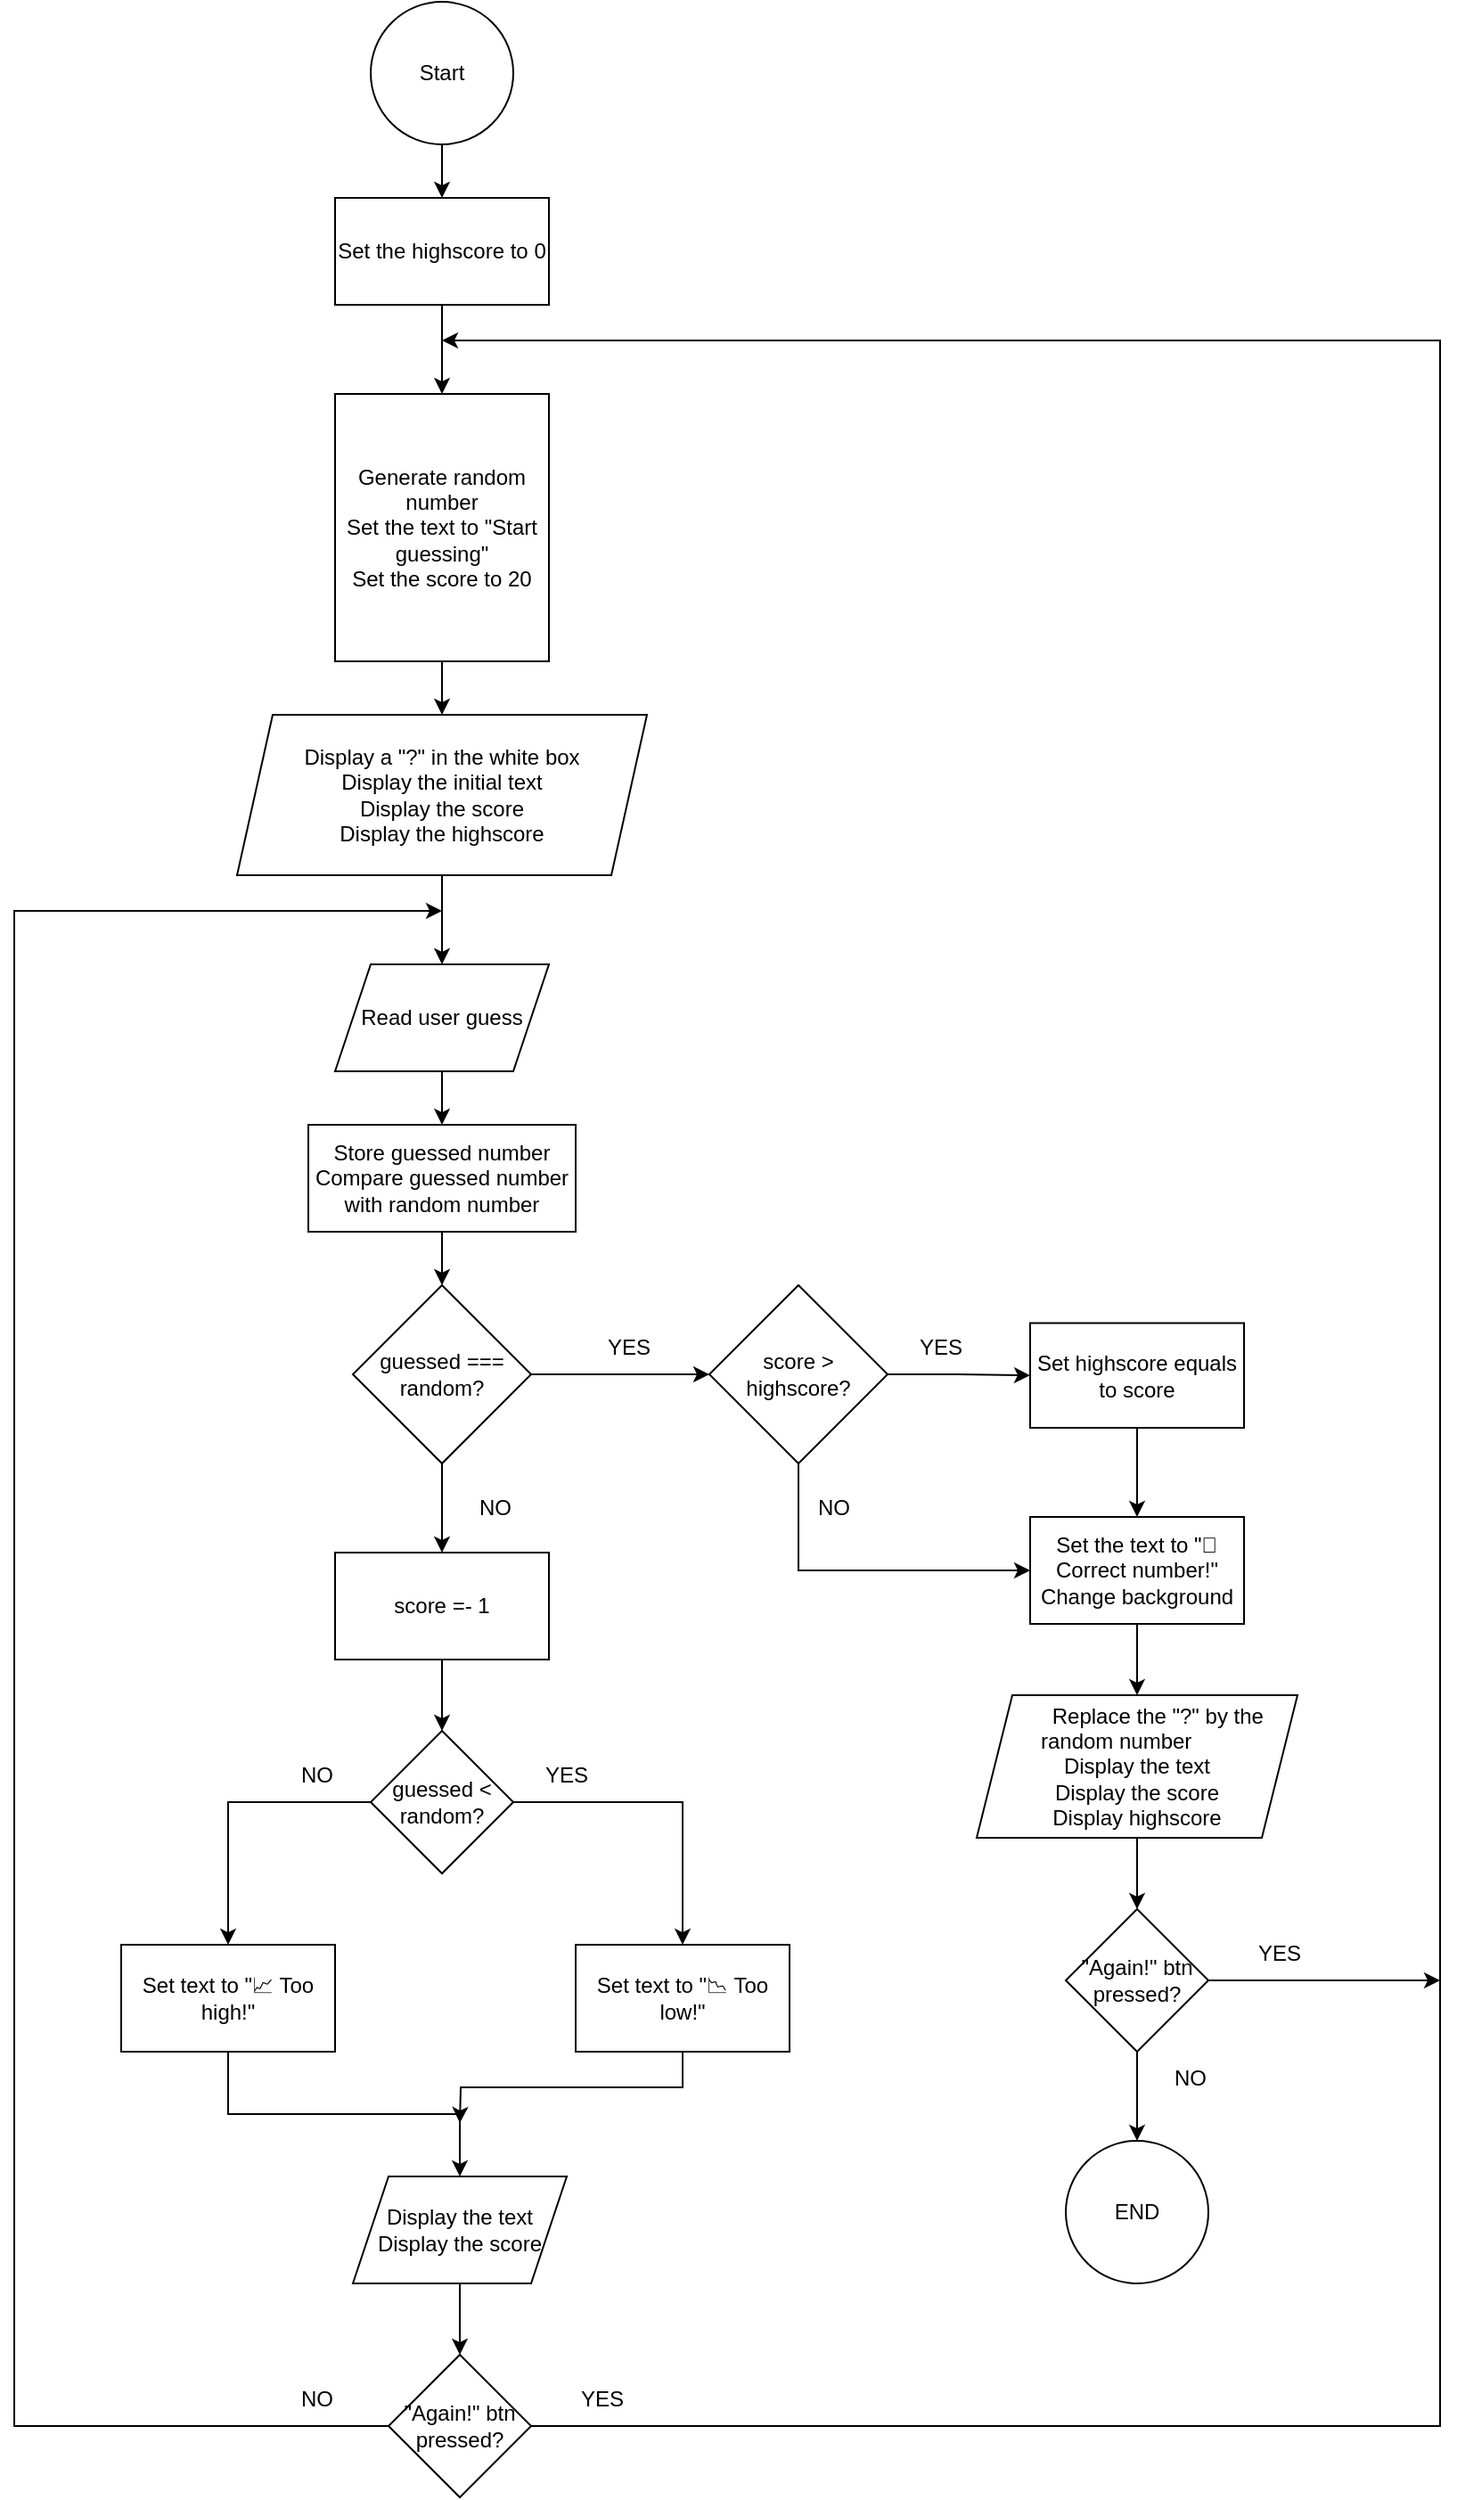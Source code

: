 <mxfile version="20.2.8" type="device"><diagram id="GjFC2Fyc5W8DQ9l_5cuz" name="Page-1"><mxGraphModel dx="868" dy="1666" grid="1" gridSize="10" guides="1" tooltips="1" connect="1" arrows="1" fold="1" page="1" pageScale="1" pageWidth="850" pageHeight="1100" background="none" math="0" shadow="0"><root><mxCell id="0"/><mxCell id="1" parent="0"/><mxCell id="WOG1eJSe5NhmqCcQnN0l-4" style="edgeStyle=orthogonalEdgeStyle;rounded=0;orthogonalLoop=1;jettySize=auto;html=1;exitX=0.5;exitY=1;exitDx=0;exitDy=0;startArrow=none;" edge="1" parent="1" source="WOG1eJSe5NhmqCcQnN0l-42" target="WOG1eJSe5NhmqCcQnN0l-2"><mxGeometry relative="1" as="geometry"/></mxCell><mxCell id="WOG1eJSe5NhmqCcQnN0l-61" style="edgeStyle=orthogonalEdgeStyle;rounded=0;orthogonalLoop=1;jettySize=auto;html=1;exitX=0.5;exitY=1;exitDx=0;exitDy=0;entryX=0.5;entryY=0;entryDx=0;entryDy=0;" edge="1" parent="1" source="WOG1eJSe5NhmqCcQnN0l-1" target="WOG1eJSe5NhmqCcQnN0l-42"><mxGeometry relative="1" as="geometry"/></mxCell><mxCell id="WOG1eJSe5NhmqCcQnN0l-1" value="Start" style="ellipse;whiteSpace=wrap;html=1;aspect=fixed;" vertex="1" parent="1"><mxGeometry x="320" y="-30" width="80" height="80" as="geometry"/></mxCell><mxCell id="WOG1eJSe5NhmqCcQnN0l-14" style="edgeStyle=orthogonalEdgeStyle;rounded=0;orthogonalLoop=1;jettySize=auto;html=1;exitX=0.5;exitY=1;exitDx=0;exitDy=0;entryX=0.5;entryY=0;entryDx=0;entryDy=0;" edge="1" parent="1" source="WOG1eJSe5NhmqCcQnN0l-2" target="WOG1eJSe5NhmqCcQnN0l-13"><mxGeometry relative="1" as="geometry"/></mxCell><mxCell id="WOG1eJSe5NhmqCcQnN0l-2" value="Generate random number&lt;br&gt;Set the text to &quot;Start guessing&quot;&lt;br&gt;Set the score to 20" style="rounded=0;whiteSpace=wrap;html=1;" vertex="1" parent="1"><mxGeometry x="300" y="190" width="120" height="150" as="geometry"/></mxCell><mxCell id="WOG1eJSe5NhmqCcQnN0l-12" style="edgeStyle=orthogonalEdgeStyle;rounded=0;orthogonalLoop=1;jettySize=auto;html=1;exitX=0.5;exitY=1;exitDx=0;exitDy=0;entryX=0.5;entryY=0;entryDx=0;entryDy=0;" edge="1" parent="1" source="WOG1eJSe5NhmqCcQnN0l-6" target="WOG1eJSe5NhmqCcQnN0l-11"><mxGeometry relative="1" as="geometry"/></mxCell><mxCell id="WOG1eJSe5NhmqCcQnN0l-6" value="Store guessed number&lt;br&gt;Compare guessed number with random number" style="rounded=0;whiteSpace=wrap;html=1;" vertex="1" parent="1"><mxGeometry x="285" y="600" width="150" height="60" as="geometry"/></mxCell><mxCell id="WOG1eJSe5NhmqCcQnN0l-9" style="edgeStyle=orthogonalEdgeStyle;rounded=0;orthogonalLoop=1;jettySize=auto;html=1;exitX=0.5;exitY=1;exitDx=0;exitDy=0;entryX=0.5;entryY=0;entryDx=0;entryDy=0;" edge="1" parent="1" source="WOG1eJSe5NhmqCcQnN0l-10" target="WOG1eJSe5NhmqCcQnN0l-6"><mxGeometry relative="1" as="geometry"><mxPoint x="360" y="600" as="sourcePoint"/></mxGeometry></mxCell><mxCell id="WOG1eJSe5NhmqCcQnN0l-10" value="Read user guess" style="shape=parallelogram;perimeter=parallelogramPerimeter;whiteSpace=wrap;html=1;fixedSize=1;" vertex="1" parent="1"><mxGeometry x="300" y="510" width="120" height="60" as="geometry"/></mxCell><mxCell id="WOG1eJSe5NhmqCcQnN0l-32" style="edgeStyle=orthogonalEdgeStyle;rounded=0;orthogonalLoop=1;jettySize=auto;html=1;exitX=0.5;exitY=1;exitDx=0;exitDy=0;entryX=0.5;entryY=0;entryDx=0;entryDy=0;" edge="1" parent="1" source="WOG1eJSe5NhmqCcQnN0l-11" target="WOG1eJSe5NhmqCcQnN0l-31"><mxGeometry relative="1" as="geometry"/></mxCell><mxCell id="WOG1eJSe5NhmqCcQnN0l-66" style="edgeStyle=orthogonalEdgeStyle;rounded=0;orthogonalLoop=1;jettySize=auto;html=1;entryX=0;entryY=0.5;entryDx=0;entryDy=0;" edge="1" parent="1" source="WOG1eJSe5NhmqCcQnN0l-11" target="WOG1eJSe5NhmqCcQnN0l-65"><mxGeometry relative="1" as="geometry"/></mxCell><mxCell id="WOG1eJSe5NhmqCcQnN0l-11" value="guessed === random?" style="rhombus;whiteSpace=wrap;html=1;" vertex="1" parent="1"><mxGeometry x="310" y="690" width="100" height="100" as="geometry"/></mxCell><mxCell id="WOG1eJSe5NhmqCcQnN0l-15" style="edgeStyle=orthogonalEdgeStyle;rounded=0;orthogonalLoop=1;jettySize=auto;html=1;entryX=0.5;entryY=0;entryDx=0;entryDy=0;" edge="1" parent="1" source="WOG1eJSe5NhmqCcQnN0l-13" target="WOG1eJSe5NhmqCcQnN0l-10"><mxGeometry relative="1" as="geometry"/></mxCell><mxCell id="WOG1eJSe5NhmqCcQnN0l-13" value="Display a &quot;?&quot; in the white box&lt;br&gt;Display the initial text&lt;br&gt;Display the score&lt;br&gt;Display the highscore" style="shape=parallelogram;perimeter=parallelogramPerimeter;whiteSpace=wrap;html=1;fixedSize=1;" vertex="1" parent="1"><mxGeometry x="245" y="370" width="230" height="90" as="geometry"/></mxCell><mxCell id="WOG1eJSe5NhmqCcQnN0l-71" style="edgeStyle=orthogonalEdgeStyle;rounded=0;orthogonalLoop=1;jettySize=auto;html=1;entryX=0.5;entryY=0;entryDx=0;entryDy=0;" edge="1" parent="1" source="WOG1eJSe5NhmqCcQnN0l-16" target="WOG1eJSe5NhmqCcQnN0l-69"><mxGeometry relative="1" as="geometry"/></mxCell><mxCell id="WOG1eJSe5NhmqCcQnN0l-16" value="Set highscore equals to score" style="rounded=0;whiteSpace=wrap;html=1;" vertex="1" parent="1"><mxGeometry x="690" y="711.25" width="120" height="58.75" as="geometry"/></mxCell><mxCell id="WOG1eJSe5NhmqCcQnN0l-18" value="YES" style="text;html=1;strokeColor=none;fillColor=none;align=center;verticalAlign=middle;whiteSpace=wrap;rounded=0;" vertex="1" parent="1"><mxGeometry x="435" y="710" width="60" height="30" as="geometry"/></mxCell><mxCell id="WOG1eJSe5NhmqCcQnN0l-24" style="edgeStyle=orthogonalEdgeStyle;rounded=0;orthogonalLoop=1;jettySize=auto;html=1;entryX=0.5;entryY=0;entryDx=0;entryDy=0;" edge="1" parent="1" source="WOG1eJSe5NhmqCcQnN0l-19" target="WOG1eJSe5NhmqCcQnN0l-23"><mxGeometry relative="1" as="geometry"/></mxCell><mxCell id="WOG1eJSe5NhmqCcQnN0l-19" value="&amp;nbsp; &amp;nbsp; &amp;nbsp; &amp;nbsp;Replace the &quot;?&quot; by the random number&amp;nbsp; &amp;nbsp; &amp;nbsp; &amp;nbsp;&lt;br&gt;Display the text&lt;br&gt;Display the score&lt;br&gt;Display highscore" style="shape=parallelogram;perimeter=parallelogramPerimeter;whiteSpace=wrap;html=1;fixedSize=1;" vertex="1" parent="1"><mxGeometry x="660" y="920" width="180" height="80" as="geometry"/></mxCell><mxCell id="WOG1eJSe5NhmqCcQnN0l-28" style="edgeStyle=orthogonalEdgeStyle;rounded=0;orthogonalLoop=1;jettySize=auto;html=1;exitX=0.5;exitY=1;exitDx=0;exitDy=0;entryX=0.5;entryY=0;entryDx=0;entryDy=0;" edge="1" parent="1" source="WOG1eJSe5NhmqCcQnN0l-23" target="WOG1eJSe5NhmqCcQnN0l-27"><mxGeometry relative="1" as="geometry"/></mxCell><mxCell id="WOG1eJSe5NhmqCcQnN0l-63" style="edgeStyle=orthogonalEdgeStyle;rounded=0;orthogonalLoop=1;jettySize=auto;html=1;exitX=1;exitY=0.5;exitDx=0;exitDy=0;" edge="1" parent="1" source="WOG1eJSe5NhmqCcQnN0l-23"><mxGeometry relative="1" as="geometry"><mxPoint x="920" y="1080" as="targetPoint"/></mxGeometry></mxCell><mxCell id="WOG1eJSe5NhmqCcQnN0l-23" value="&quot;Again!&quot; btn&lt;br&gt;pressed?" style="rhombus;whiteSpace=wrap;html=1;" vertex="1" parent="1"><mxGeometry x="710" y="1040" width="80" height="80" as="geometry"/></mxCell><mxCell id="WOG1eJSe5NhmqCcQnN0l-26" value="YES" style="text;html=1;strokeColor=none;fillColor=none;align=center;verticalAlign=middle;whiteSpace=wrap;rounded=0;" vertex="1" parent="1"><mxGeometry x="800" y="1050" width="60" height="30" as="geometry"/></mxCell><mxCell id="WOG1eJSe5NhmqCcQnN0l-27" value="END" style="ellipse;whiteSpace=wrap;html=1;aspect=fixed;" vertex="1" parent="1"><mxGeometry x="710" y="1170" width="80" height="80" as="geometry"/></mxCell><mxCell id="WOG1eJSe5NhmqCcQnN0l-29" value="NO" style="text;html=1;strokeColor=none;fillColor=none;align=center;verticalAlign=middle;whiteSpace=wrap;rounded=0;" vertex="1" parent="1"><mxGeometry x="750" y="1120" width="60" height="30" as="geometry"/></mxCell><mxCell id="WOG1eJSe5NhmqCcQnN0l-35" style="edgeStyle=orthogonalEdgeStyle;rounded=0;orthogonalLoop=1;jettySize=auto;html=1;exitX=0.5;exitY=1;exitDx=0;exitDy=0;entryX=0.5;entryY=0;entryDx=0;entryDy=0;" edge="1" parent="1" source="WOG1eJSe5NhmqCcQnN0l-31" target="WOG1eJSe5NhmqCcQnN0l-34"><mxGeometry relative="1" as="geometry"/></mxCell><mxCell id="WOG1eJSe5NhmqCcQnN0l-31" value="score =- 1" style="rounded=0;whiteSpace=wrap;html=1;" vertex="1" parent="1"><mxGeometry x="300" y="840" width="120" height="60" as="geometry"/></mxCell><mxCell id="WOG1eJSe5NhmqCcQnN0l-33" value="NO" style="text;html=1;strokeColor=none;fillColor=none;align=center;verticalAlign=middle;whiteSpace=wrap;rounded=0;" vertex="1" parent="1"><mxGeometry x="360" y="800" width="60" height="30" as="geometry"/></mxCell><mxCell id="WOG1eJSe5NhmqCcQnN0l-47" style="edgeStyle=orthogonalEdgeStyle;rounded=0;orthogonalLoop=1;jettySize=auto;html=1;entryX=0.5;entryY=0;entryDx=0;entryDy=0;" edge="1" parent="1" source="WOG1eJSe5NhmqCcQnN0l-34" target="WOG1eJSe5NhmqCcQnN0l-36"><mxGeometry relative="1" as="geometry"><Array as="points"><mxPoint x="495" y="980"/></Array></mxGeometry></mxCell><mxCell id="WOG1eJSe5NhmqCcQnN0l-49" style="edgeStyle=orthogonalEdgeStyle;rounded=0;orthogonalLoop=1;jettySize=auto;html=1;exitX=0;exitY=0.5;exitDx=0;exitDy=0;" edge="1" parent="1" source="WOG1eJSe5NhmqCcQnN0l-34" target="WOG1eJSe5NhmqCcQnN0l-48"><mxGeometry relative="1" as="geometry"/></mxCell><mxCell id="WOG1eJSe5NhmqCcQnN0l-34" value="guessed &amp;lt; random?" style="rhombus;whiteSpace=wrap;html=1;" vertex="1" parent="1"><mxGeometry x="320" y="940" width="80" height="80" as="geometry"/></mxCell><mxCell id="WOG1eJSe5NhmqCcQnN0l-54" style="edgeStyle=orthogonalEdgeStyle;rounded=0;orthogonalLoop=1;jettySize=auto;html=1;exitX=0.5;exitY=1;exitDx=0;exitDy=0;" edge="1" parent="1" source="WOG1eJSe5NhmqCcQnN0l-36"><mxGeometry relative="1" as="geometry"><mxPoint x="370" y="1160" as="targetPoint"/></mxGeometry></mxCell><mxCell id="WOG1eJSe5NhmqCcQnN0l-36" value="Set text to &quot;📉 Too low!&quot;" style="rounded=0;whiteSpace=wrap;html=1;" vertex="1" parent="1"><mxGeometry x="435" y="1060" width="120" height="60" as="geometry"/></mxCell><mxCell id="WOG1eJSe5NhmqCcQnN0l-38" value="YES" style="text;html=1;strokeColor=none;fillColor=none;align=center;verticalAlign=middle;whiteSpace=wrap;rounded=0;" vertex="1" parent="1"><mxGeometry x="400" y="950" width="60" height="30" as="geometry"/></mxCell><mxCell id="WOG1eJSe5NhmqCcQnN0l-55" style="edgeStyle=orthogonalEdgeStyle;rounded=0;orthogonalLoop=1;jettySize=auto;html=1;" edge="1" parent="1" source="WOG1eJSe5NhmqCcQnN0l-39" target="WOG1eJSe5NhmqCcQnN0l-44"><mxGeometry relative="1" as="geometry"/></mxCell><mxCell id="WOG1eJSe5NhmqCcQnN0l-39" value="Display the text&lt;br&gt;Display the score" style="shape=parallelogram;perimeter=parallelogramPerimeter;whiteSpace=wrap;html=1;fixedSize=1;" vertex="1" parent="1"><mxGeometry x="310" y="1190" width="120" height="60" as="geometry"/></mxCell><mxCell id="WOG1eJSe5NhmqCcQnN0l-42" value="Set the highscore to 0" style="rounded=0;whiteSpace=wrap;html=1;" vertex="1" parent="1"><mxGeometry x="300" y="80" width="120" height="60" as="geometry"/></mxCell><mxCell id="WOG1eJSe5NhmqCcQnN0l-56" style="edgeStyle=orthogonalEdgeStyle;rounded=0;orthogonalLoop=1;jettySize=auto;html=1;" edge="1" parent="1" source="WOG1eJSe5NhmqCcQnN0l-44"><mxGeometry relative="1" as="geometry"><mxPoint x="360" y="160" as="targetPoint"/><Array as="points"><mxPoint x="920" y="1330"/><mxPoint x="920" y="160"/></Array></mxGeometry></mxCell><mxCell id="WOG1eJSe5NhmqCcQnN0l-59" style="edgeStyle=orthogonalEdgeStyle;rounded=0;orthogonalLoop=1;jettySize=auto;html=1;" edge="1" parent="1" source="WOG1eJSe5NhmqCcQnN0l-44"><mxGeometry relative="1" as="geometry"><mxPoint x="360" y="480" as="targetPoint"/><Array as="points"><mxPoint x="120" y="1330"/><mxPoint x="120" y="480"/></Array></mxGeometry></mxCell><mxCell id="WOG1eJSe5NhmqCcQnN0l-44" value="&quot;Again!&quot; btn&lt;br&gt;pressed?" style="rhombus;whiteSpace=wrap;html=1;" vertex="1" parent="1"><mxGeometry x="330" y="1290" width="80" height="80" as="geometry"/></mxCell><mxCell id="WOG1eJSe5NhmqCcQnN0l-53" style="edgeStyle=orthogonalEdgeStyle;rounded=0;orthogonalLoop=1;jettySize=auto;html=1;entryX=0.5;entryY=0;entryDx=0;entryDy=0;exitX=0.5;exitY=1;exitDx=0;exitDy=0;" edge="1" parent="1" source="WOG1eJSe5NhmqCcQnN0l-48" target="WOG1eJSe5NhmqCcQnN0l-39"><mxGeometry relative="1" as="geometry"/></mxCell><mxCell id="WOG1eJSe5NhmqCcQnN0l-48" value="Set text to &quot;📈 Too high!&quot;" style="rounded=0;whiteSpace=wrap;html=1;" vertex="1" parent="1"><mxGeometry x="180" y="1060" width="120" height="60" as="geometry"/></mxCell><mxCell id="WOG1eJSe5NhmqCcQnN0l-50" value="NO" style="text;html=1;strokeColor=none;fillColor=none;align=center;verticalAlign=middle;whiteSpace=wrap;rounded=0;" vertex="1" parent="1"><mxGeometry x="260" y="950" width="60" height="30" as="geometry"/></mxCell><mxCell id="WOG1eJSe5NhmqCcQnN0l-57" value="YES" style="text;html=1;strokeColor=none;fillColor=none;align=center;verticalAlign=middle;whiteSpace=wrap;rounded=0;" vertex="1" parent="1"><mxGeometry x="420" y="1300" width="60" height="30" as="geometry"/></mxCell><mxCell id="WOG1eJSe5NhmqCcQnN0l-60" value="NO" style="text;html=1;strokeColor=none;fillColor=none;align=center;verticalAlign=middle;whiteSpace=wrap;rounded=0;" vertex="1" parent="1"><mxGeometry x="260" y="1300" width="60" height="30" as="geometry"/></mxCell><mxCell id="WOG1eJSe5NhmqCcQnN0l-67" style="edgeStyle=orthogonalEdgeStyle;rounded=0;orthogonalLoop=1;jettySize=auto;html=1;entryX=0;entryY=0.5;entryDx=0;entryDy=0;" edge="1" parent="1" source="WOG1eJSe5NhmqCcQnN0l-65" target="WOG1eJSe5NhmqCcQnN0l-16"><mxGeometry relative="1" as="geometry"/></mxCell><mxCell id="WOG1eJSe5NhmqCcQnN0l-72" style="edgeStyle=orthogonalEdgeStyle;rounded=0;orthogonalLoop=1;jettySize=auto;html=1;entryX=0;entryY=0.5;entryDx=0;entryDy=0;exitX=0.5;exitY=1;exitDx=0;exitDy=0;" edge="1" parent="1" source="WOG1eJSe5NhmqCcQnN0l-65" target="WOG1eJSe5NhmqCcQnN0l-69"><mxGeometry relative="1" as="geometry"/></mxCell><mxCell id="WOG1eJSe5NhmqCcQnN0l-65" value="score &amp;gt; highscore?" style="rhombus;whiteSpace=wrap;html=1;" vertex="1" parent="1"><mxGeometry x="510" y="690" width="100" height="100" as="geometry"/></mxCell><mxCell id="WOG1eJSe5NhmqCcQnN0l-68" value="YES" style="text;html=1;strokeColor=none;fillColor=none;align=center;verticalAlign=middle;whiteSpace=wrap;rounded=0;" vertex="1" parent="1"><mxGeometry x="610" y="710" width="60" height="30" as="geometry"/></mxCell><mxCell id="WOG1eJSe5NhmqCcQnN0l-74" style="edgeStyle=orthogonalEdgeStyle;rounded=0;orthogonalLoop=1;jettySize=auto;html=1;entryX=0.5;entryY=0;entryDx=0;entryDy=0;" edge="1" parent="1" source="WOG1eJSe5NhmqCcQnN0l-69" target="WOG1eJSe5NhmqCcQnN0l-19"><mxGeometry relative="1" as="geometry"/></mxCell><mxCell id="WOG1eJSe5NhmqCcQnN0l-69" value="Set the text to &quot;🎉 Correct number!&quot;&lt;br&gt;Change background" style="rounded=0;whiteSpace=wrap;html=1;" vertex="1" parent="1"><mxGeometry x="690" y="820" width="120" height="60" as="geometry"/></mxCell><mxCell id="WOG1eJSe5NhmqCcQnN0l-73" value="NO" style="text;html=1;strokeColor=none;fillColor=none;align=center;verticalAlign=middle;whiteSpace=wrap;rounded=0;" vertex="1" parent="1"><mxGeometry x="550" y="800" width="60" height="30" as="geometry"/></mxCell></root></mxGraphModel></diagram></mxfile>